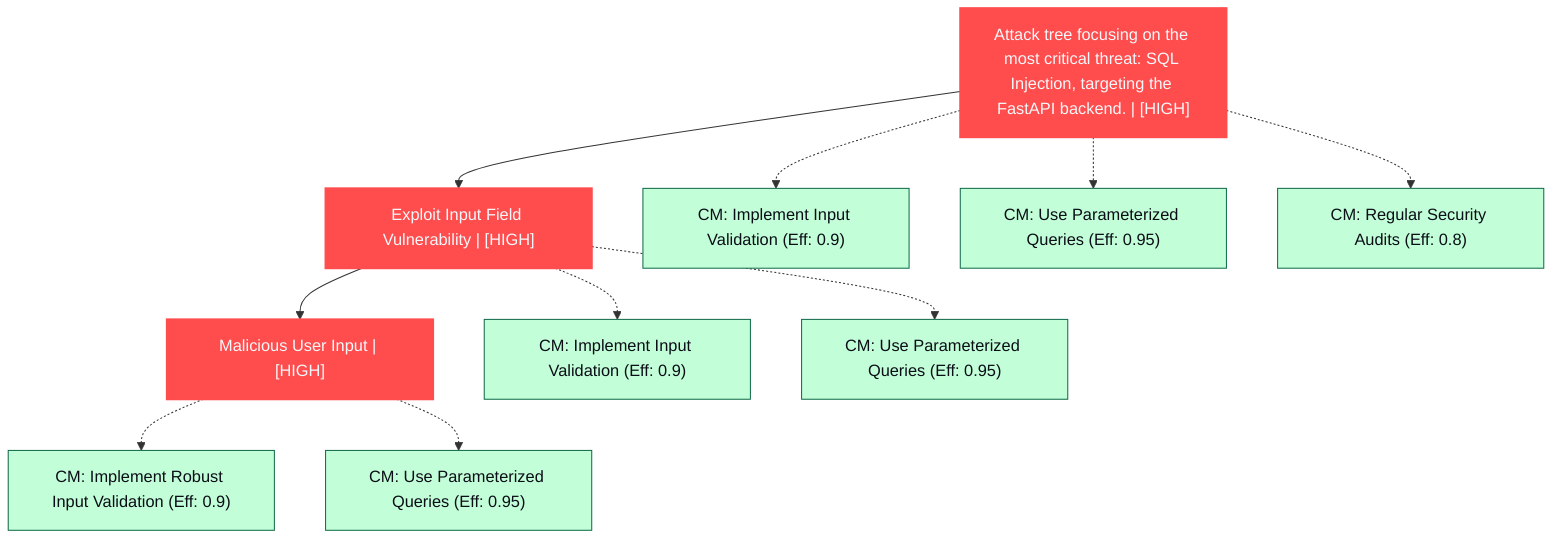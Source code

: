 graph TB
  a8f2d3e4-b5c6-4789-a123-456789abcdef["Attack tree focusing on the most critical threat: SQL Injection, targeting the FastAPI backend. | [HIGH]"]:::highRisk
  node_12345678-9abc-4def-8765-43210fedcba["Exploit Input Field Vulnerability | [HIGH]"]:::highRisk
  fedcba98-7654-3210-fedc-ba9876543210["Malicious User Input | [HIGH]"]:::highRisk
  fedcba98-7654-3210-fedc-ba9876543210_cm_0["CM: Implement Robust Input Validation (Eff: 0.9)"]:::countermeasure
  fedcba98-7654-3210-fedc-ba9876543210_cm_1["CM: Use Parameterized Queries (Eff: 0.95)"]:::countermeasure
  node_12345678-9abc-4def-8765-43210fedcba_cm_0["CM: Implement Input Validation (Eff: 0.9)"]:::countermeasure
  node_12345678-9abc-4def-8765-43210fedcba_cm_1["CM: Use Parameterized Queries (Eff: 0.95)"]:::countermeasure
  a8f2d3e4-b5c6-4789-a123-456789abcdef_cm_0["CM: Implement Input Validation (Eff: 0.9)"]:::countermeasure
  a8f2d3e4-b5c6-4789-a123-456789abcdef_cm_1["CM: Use Parameterized Queries (Eff: 0.95)"]:::countermeasure
  a8f2d3e4-b5c6-4789-a123-456789abcdef_cm_2["CM: Regular Security Audits (Eff: 0.8)"]:::countermeasure

  a8f2d3e4-b5c6-4789-a123-456789abcdef --> node_12345678-9abc-4def-8765-43210fedcba
  node_12345678-9abc-4def-8765-43210fedcba --> fedcba98-7654-3210-fedc-ba9876543210
  fedcba98-7654-3210-fedc-ba9876543210 -.-> fedcba98-7654-3210-fedc-ba9876543210_cm_0
  fedcba98-7654-3210-fedc-ba9876543210 -.-> fedcba98-7654-3210-fedc-ba9876543210_cm_1
  node_12345678-9abc-4def-8765-43210fedcba -.-> node_12345678-9abc-4def-8765-43210fedcba_cm_0
  node_12345678-9abc-4def-8765-43210fedcba -.-> node_12345678-9abc-4def-8765-43210fedcba_cm_1
  a8f2d3e4-b5c6-4789-a123-456789abcdef -.-> a8f2d3e4-b5c6-4789-a123-456789abcdef_cm_0
  a8f2d3e4-b5c6-4789-a123-456789abcdef -.-> a8f2d3e4-b5c6-4789-a123-456789abcdef_cm_1
  a8f2d3e4-b5c6-4789-a123-456789abcdef -.-> a8f2d3e4-b5c6-4789-a123-456789abcdef_cm_2

  classDef andNode fill:#FF4C4C,stroke:#FF4C4C,stroke-width:2px,color:#F5F7FA
  classDef orNode fill:#36FF8F,stroke:#36FF8F,stroke-width:2px,color:#0B0D17
  classDef leafNode fill:#29ABE2,stroke:#29ABE2,stroke-width:2px,color:#F5F7FA
  classDef highRisk fill:#FF4C4C,color:#F5F7FA,stroke:#FF4C4C,stroke-width:2px
  classDef mediumRisk fill:#FFD300,stroke:#FFD300,stroke-width:1px,color:#0B0D17
  classDef lowRisk fill:#FFF2B3,stroke:#FFF2B3,stroke-width:1px,color:#0B0D17
  classDef countermeasure fill:#C2FFD8,stroke:#106B49,stroke-width:1px,color:#0B0D17
  classDef reference fill:#A259FF,stroke:#c3a4ff,stroke-width:1px,stroke-dasharray:3 3,color:#F5F7FA
  classDef mitreNode stroke-dasharray:5 5
  classDef note fill:#ffffcc,stroke:#ffcc00,stroke-width:2px,stroke-dasharray:5 5